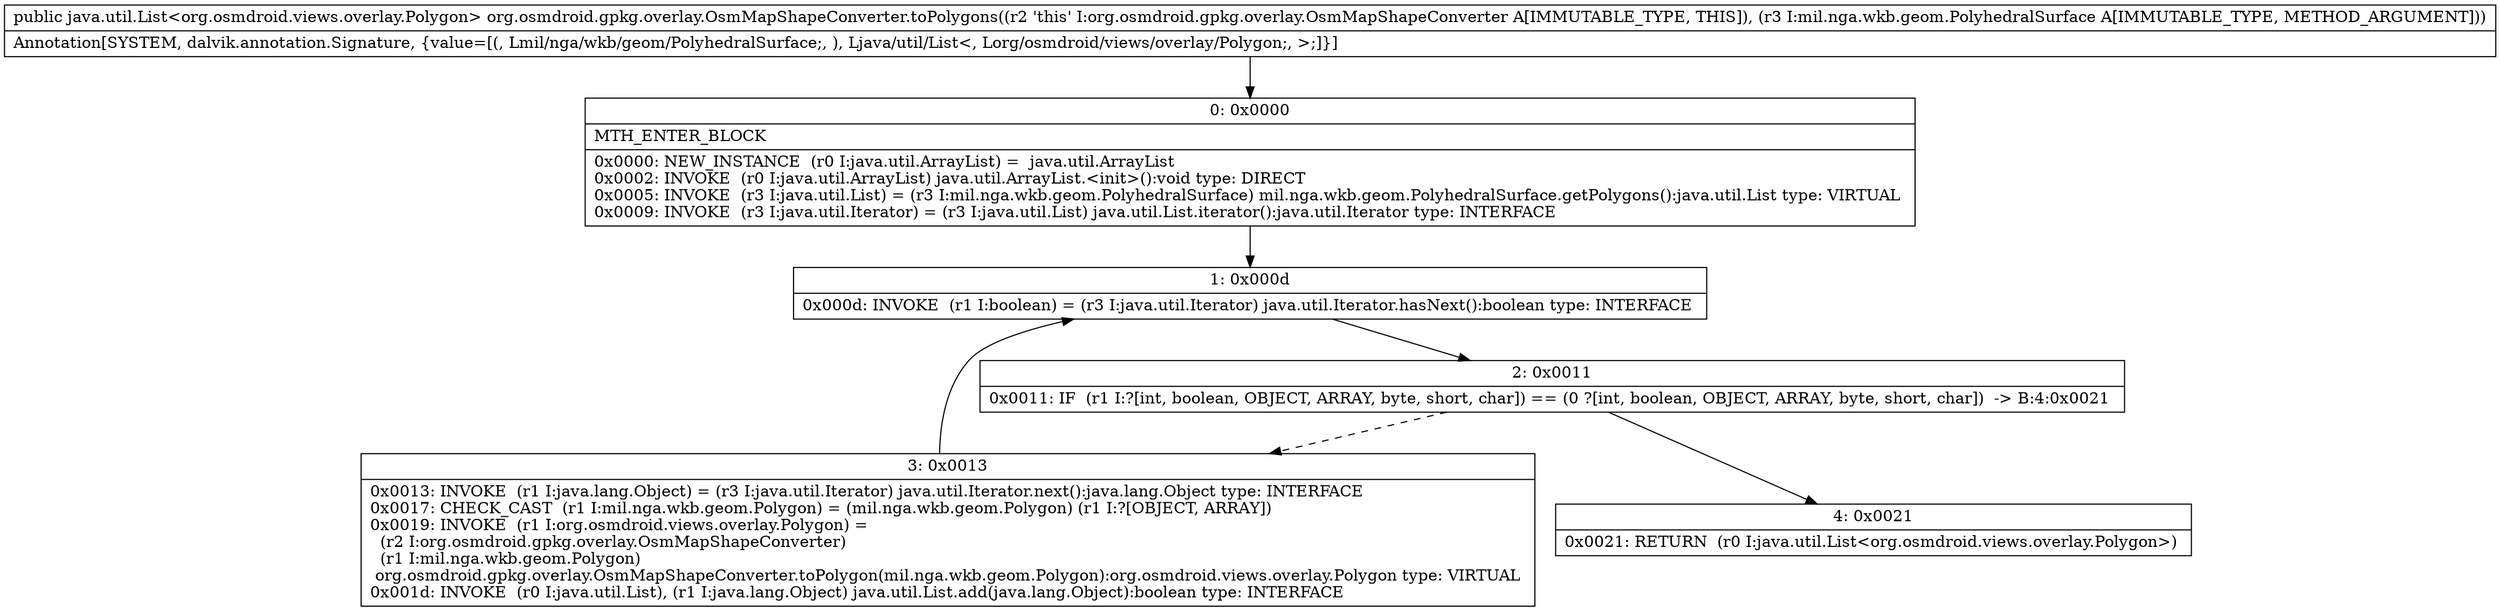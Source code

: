 digraph "CFG fororg.osmdroid.gpkg.overlay.OsmMapShapeConverter.toPolygons(Lmil\/nga\/wkb\/geom\/PolyhedralSurface;)Ljava\/util\/List;" {
Node_0 [shape=record,label="{0\:\ 0x0000|MTH_ENTER_BLOCK\l|0x0000: NEW_INSTANCE  (r0 I:java.util.ArrayList) =  java.util.ArrayList \l0x0002: INVOKE  (r0 I:java.util.ArrayList) java.util.ArrayList.\<init\>():void type: DIRECT \l0x0005: INVOKE  (r3 I:java.util.List) = (r3 I:mil.nga.wkb.geom.PolyhedralSurface) mil.nga.wkb.geom.PolyhedralSurface.getPolygons():java.util.List type: VIRTUAL \l0x0009: INVOKE  (r3 I:java.util.Iterator) = (r3 I:java.util.List) java.util.List.iterator():java.util.Iterator type: INTERFACE \l}"];
Node_1 [shape=record,label="{1\:\ 0x000d|0x000d: INVOKE  (r1 I:boolean) = (r3 I:java.util.Iterator) java.util.Iterator.hasNext():boolean type: INTERFACE \l}"];
Node_2 [shape=record,label="{2\:\ 0x0011|0x0011: IF  (r1 I:?[int, boolean, OBJECT, ARRAY, byte, short, char]) == (0 ?[int, boolean, OBJECT, ARRAY, byte, short, char])  \-\> B:4:0x0021 \l}"];
Node_3 [shape=record,label="{3\:\ 0x0013|0x0013: INVOKE  (r1 I:java.lang.Object) = (r3 I:java.util.Iterator) java.util.Iterator.next():java.lang.Object type: INTERFACE \l0x0017: CHECK_CAST  (r1 I:mil.nga.wkb.geom.Polygon) = (mil.nga.wkb.geom.Polygon) (r1 I:?[OBJECT, ARRAY]) \l0x0019: INVOKE  (r1 I:org.osmdroid.views.overlay.Polygon) = \l  (r2 I:org.osmdroid.gpkg.overlay.OsmMapShapeConverter)\l  (r1 I:mil.nga.wkb.geom.Polygon)\l org.osmdroid.gpkg.overlay.OsmMapShapeConverter.toPolygon(mil.nga.wkb.geom.Polygon):org.osmdroid.views.overlay.Polygon type: VIRTUAL \l0x001d: INVOKE  (r0 I:java.util.List), (r1 I:java.lang.Object) java.util.List.add(java.lang.Object):boolean type: INTERFACE \l}"];
Node_4 [shape=record,label="{4\:\ 0x0021|0x0021: RETURN  (r0 I:java.util.List\<org.osmdroid.views.overlay.Polygon\>) \l}"];
MethodNode[shape=record,label="{public java.util.List\<org.osmdroid.views.overlay.Polygon\> org.osmdroid.gpkg.overlay.OsmMapShapeConverter.toPolygons((r2 'this' I:org.osmdroid.gpkg.overlay.OsmMapShapeConverter A[IMMUTABLE_TYPE, THIS]), (r3 I:mil.nga.wkb.geom.PolyhedralSurface A[IMMUTABLE_TYPE, METHOD_ARGUMENT]))  | Annotation[SYSTEM, dalvik.annotation.Signature, \{value=[(, Lmil\/nga\/wkb\/geom\/PolyhedralSurface;, ), Ljava\/util\/List\<, Lorg\/osmdroid\/views\/overlay\/Polygon;, \>;]\}]\l}"];
MethodNode -> Node_0;
Node_0 -> Node_1;
Node_1 -> Node_2;
Node_2 -> Node_3[style=dashed];
Node_2 -> Node_4;
Node_3 -> Node_1;
}

